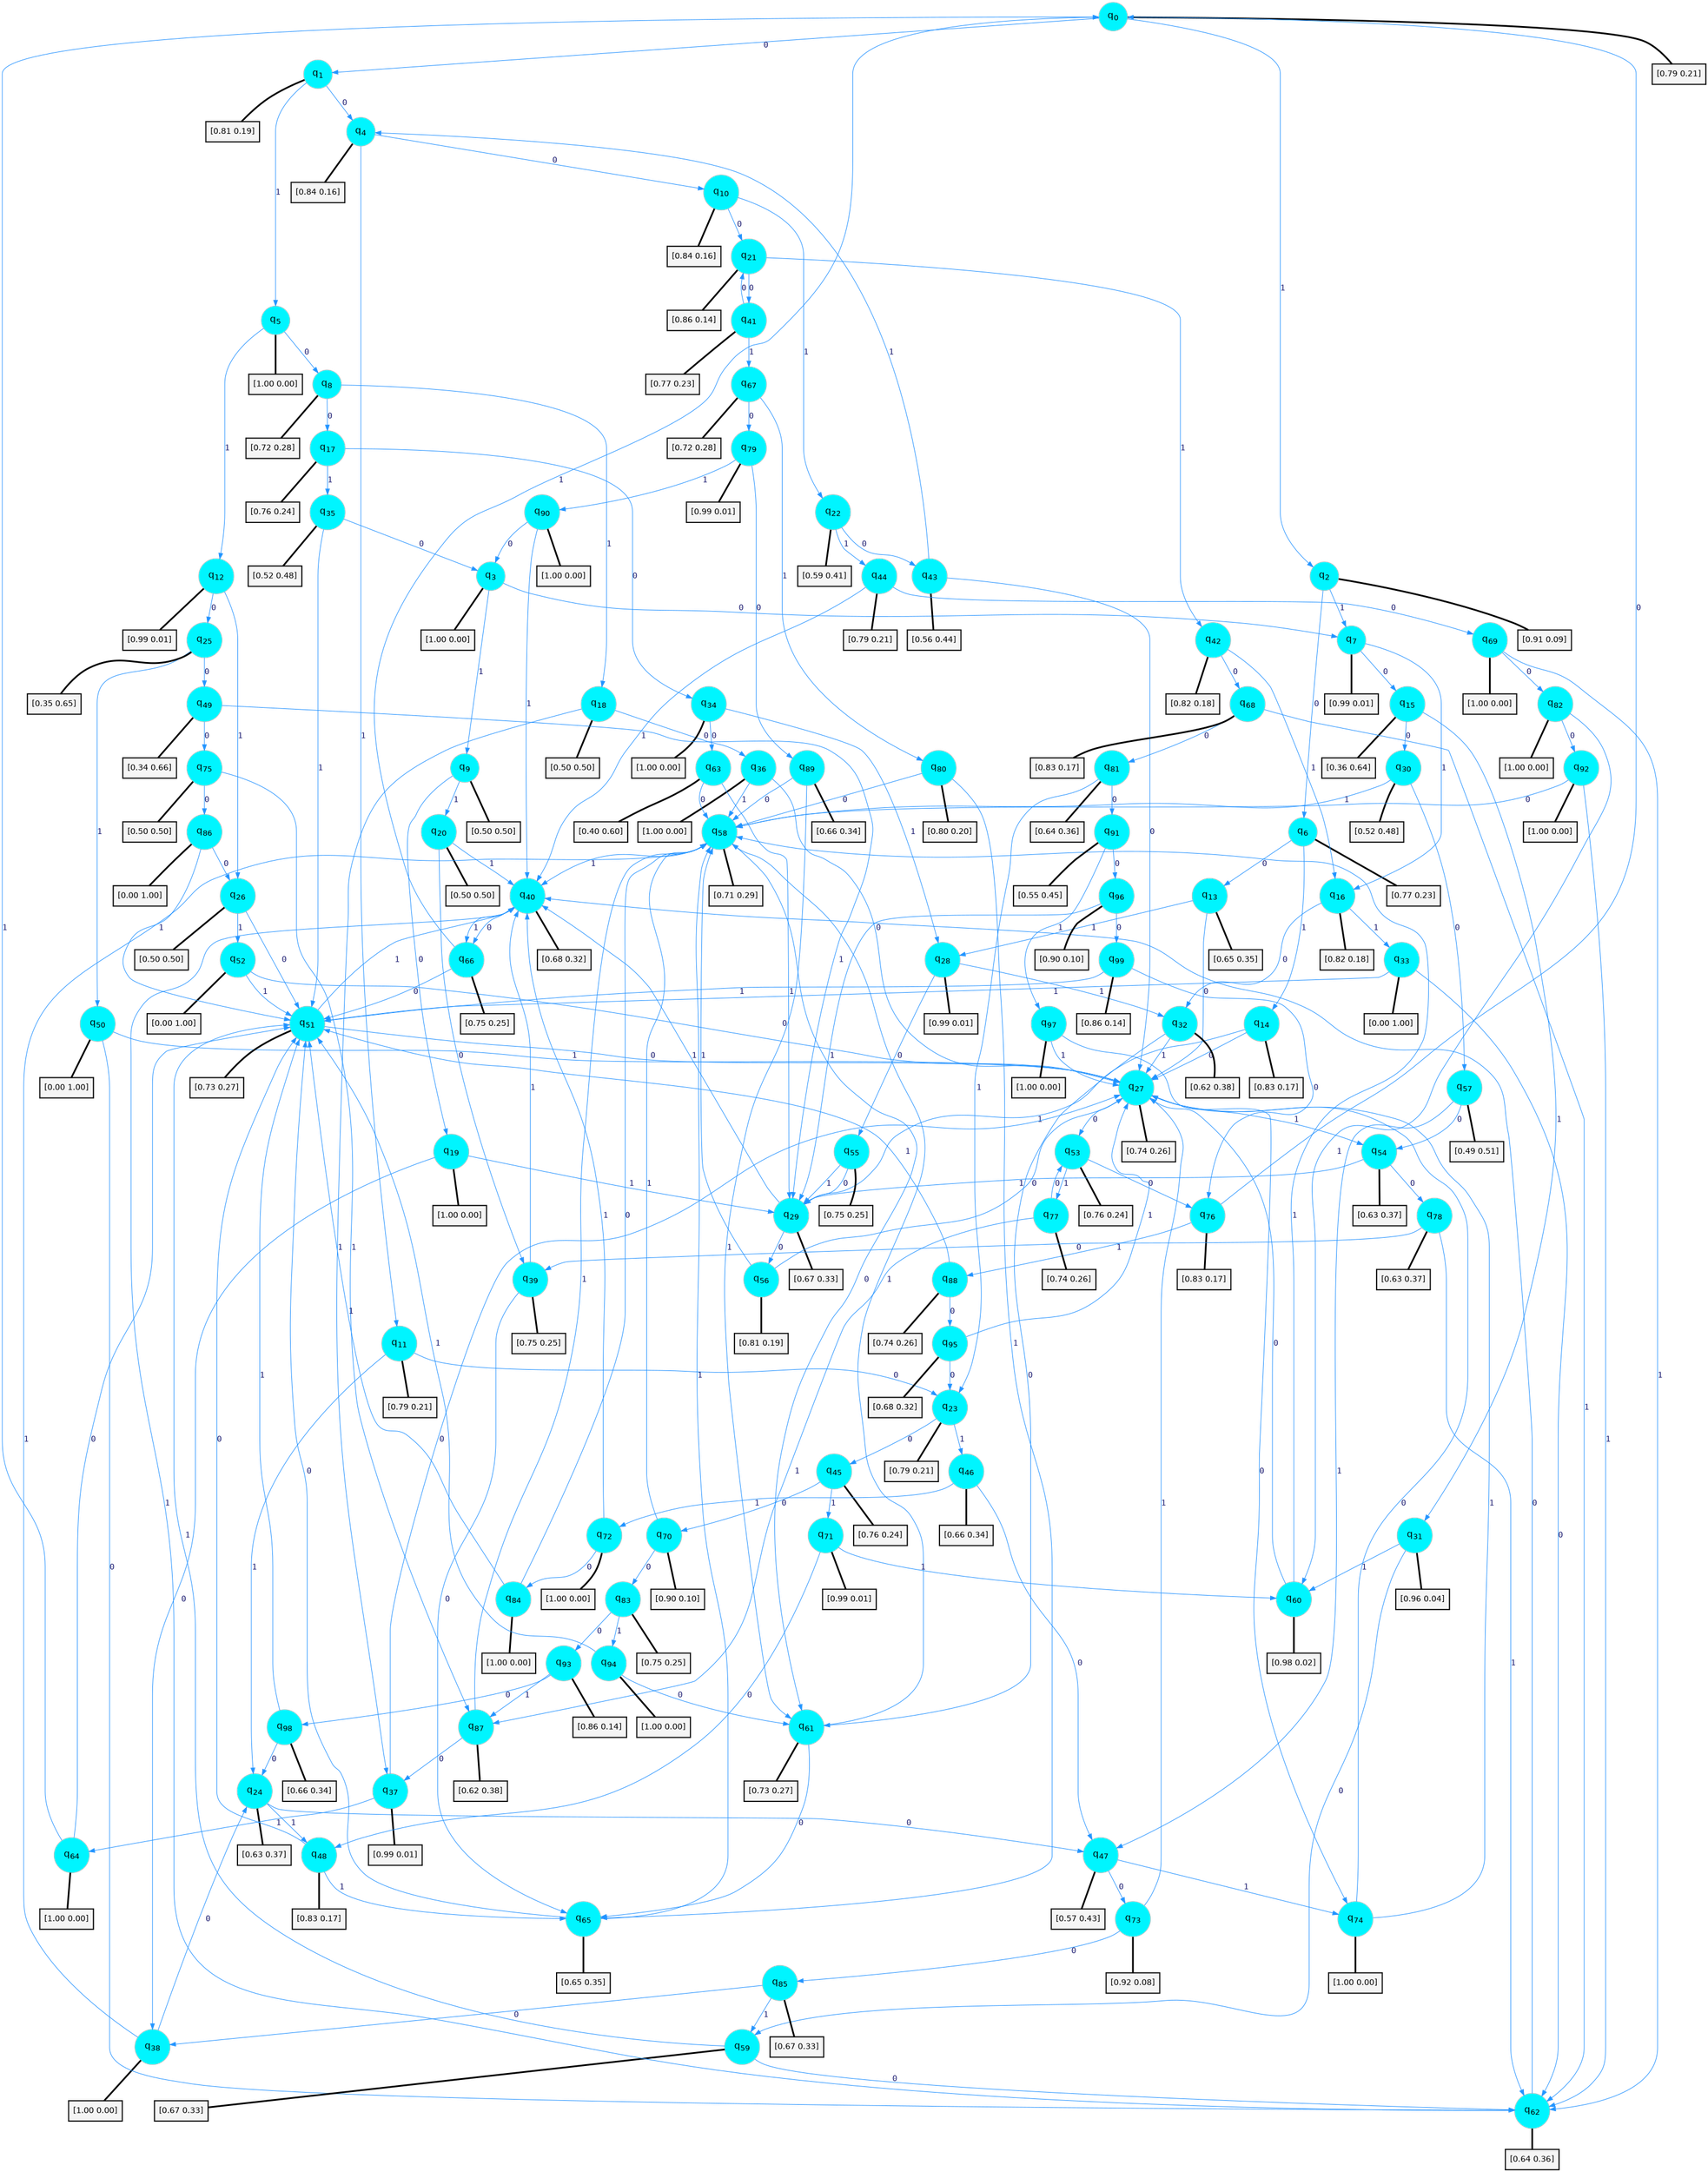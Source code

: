 digraph G {
graph [
bgcolor=transparent, dpi=300, rankdir=TD, size="40,25"];
node [
color=gray, fillcolor=turquoise1, fontcolor=black, fontname=Helvetica, fontsize=16, fontweight=bold, shape=circle, style=filled];
edge [
arrowsize=1, color=dodgerblue1, fontcolor=midnightblue, fontname=courier, fontweight=bold, penwidth=1, style=solid, weight=20];
0[label=<q<SUB>0</SUB>>];
1[label=<q<SUB>1</SUB>>];
2[label=<q<SUB>2</SUB>>];
3[label=<q<SUB>3</SUB>>];
4[label=<q<SUB>4</SUB>>];
5[label=<q<SUB>5</SUB>>];
6[label=<q<SUB>6</SUB>>];
7[label=<q<SUB>7</SUB>>];
8[label=<q<SUB>8</SUB>>];
9[label=<q<SUB>9</SUB>>];
10[label=<q<SUB>10</SUB>>];
11[label=<q<SUB>11</SUB>>];
12[label=<q<SUB>12</SUB>>];
13[label=<q<SUB>13</SUB>>];
14[label=<q<SUB>14</SUB>>];
15[label=<q<SUB>15</SUB>>];
16[label=<q<SUB>16</SUB>>];
17[label=<q<SUB>17</SUB>>];
18[label=<q<SUB>18</SUB>>];
19[label=<q<SUB>19</SUB>>];
20[label=<q<SUB>20</SUB>>];
21[label=<q<SUB>21</SUB>>];
22[label=<q<SUB>22</SUB>>];
23[label=<q<SUB>23</SUB>>];
24[label=<q<SUB>24</SUB>>];
25[label=<q<SUB>25</SUB>>];
26[label=<q<SUB>26</SUB>>];
27[label=<q<SUB>27</SUB>>];
28[label=<q<SUB>28</SUB>>];
29[label=<q<SUB>29</SUB>>];
30[label=<q<SUB>30</SUB>>];
31[label=<q<SUB>31</SUB>>];
32[label=<q<SUB>32</SUB>>];
33[label=<q<SUB>33</SUB>>];
34[label=<q<SUB>34</SUB>>];
35[label=<q<SUB>35</SUB>>];
36[label=<q<SUB>36</SUB>>];
37[label=<q<SUB>37</SUB>>];
38[label=<q<SUB>38</SUB>>];
39[label=<q<SUB>39</SUB>>];
40[label=<q<SUB>40</SUB>>];
41[label=<q<SUB>41</SUB>>];
42[label=<q<SUB>42</SUB>>];
43[label=<q<SUB>43</SUB>>];
44[label=<q<SUB>44</SUB>>];
45[label=<q<SUB>45</SUB>>];
46[label=<q<SUB>46</SUB>>];
47[label=<q<SUB>47</SUB>>];
48[label=<q<SUB>48</SUB>>];
49[label=<q<SUB>49</SUB>>];
50[label=<q<SUB>50</SUB>>];
51[label=<q<SUB>51</SUB>>];
52[label=<q<SUB>52</SUB>>];
53[label=<q<SUB>53</SUB>>];
54[label=<q<SUB>54</SUB>>];
55[label=<q<SUB>55</SUB>>];
56[label=<q<SUB>56</SUB>>];
57[label=<q<SUB>57</SUB>>];
58[label=<q<SUB>58</SUB>>];
59[label=<q<SUB>59</SUB>>];
60[label=<q<SUB>60</SUB>>];
61[label=<q<SUB>61</SUB>>];
62[label=<q<SUB>62</SUB>>];
63[label=<q<SUB>63</SUB>>];
64[label=<q<SUB>64</SUB>>];
65[label=<q<SUB>65</SUB>>];
66[label=<q<SUB>66</SUB>>];
67[label=<q<SUB>67</SUB>>];
68[label=<q<SUB>68</SUB>>];
69[label=<q<SUB>69</SUB>>];
70[label=<q<SUB>70</SUB>>];
71[label=<q<SUB>71</SUB>>];
72[label=<q<SUB>72</SUB>>];
73[label=<q<SUB>73</SUB>>];
74[label=<q<SUB>74</SUB>>];
75[label=<q<SUB>75</SUB>>];
76[label=<q<SUB>76</SUB>>];
77[label=<q<SUB>77</SUB>>];
78[label=<q<SUB>78</SUB>>];
79[label=<q<SUB>79</SUB>>];
80[label=<q<SUB>80</SUB>>];
81[label=<q<SUB>81</SUB>>];
82[label=<q<SUB>82</SUB>>];
83[label=<q<SUB>83</SUB>>];
84[label=<q<SUB>84</SUB>>];
85[label=<q<SUB>85</SUB>>];
86[label=<q<SUB>86</SUB>>];
87[label=<q<SUB>87</SUB>>];
88[label=<q<SUB>88</SUB>>];
89[label=<q<SUB>89</SUB>>];
90[label=<q<SUB>90</SUB>>];
91[label=<q<SUB>91</SUB>>];
92[label=<q<SUB>92</SUB>>];
93[label=<q<SUB>93</SUB>>];
94[label=<q<SUB>94</SUB>>];
95[label=<q<SUB>95</SUB>>];
96[label=<q<SUB>96</SUB>>];
97[label=<q<SUB>97</SUB>>];
98[label=<q<SUB>98</SUB>>];
99[label=<q<SUB>99</SUB>>];
100[label="[0.79 0.21]", shape=box,fontcolor=black, fontname=Helvetica, fontsize=14, penwidth=2, fillcolor=whitesmoke,color=black];
101[label="[0.81 0.19]", shape=box,fontcolor=black, fontname=Helvetica, fontsize=14, penwidth=2, fillcolor=whitesmoke,color=black];
102[label="[0.91 0.09]", shape=box,fontcolor=black, fontname=Helvetica, fontsize=14, penwidth=2, fillcolor=whitesmoke,color=black];
103[label="[1.00 0.00]", shape=box,fontcolor=black, fontname=Helvetica, fontsize=14, penwidth=2, fillcolor=whitesmoke,color=black];
104[label="[0.84 0.16]", shape=box,fontcolor=black, fontname=Helvetica, fontsize=14, penwidth=2, fillcolor=whitesmoke,color=black];
105[label="[1.00 0.00]", shape=box,fontcolor=black, fontname=Helvetica, fontsize=14, penwidth=2, fillcolor=whitesmoke,color=black];
106[label="[0.77 0.23]", shape=box,fontcolor=black, fontname=Helvetica, fontsize=14, penwidth=2, fillcolor=whitesmoke,color=black];
107[label="[0.99 0.01]", shape=box,fontcolor=black, fontname=Helvetica, fontsize=14, penwidth=2, fillcolor=whitesmoke,color=black];
108[label="[0.72 0.28]", shape=box,fontcolor=black, fontname=Helvetica, fontsize=14, penwidth=2, fillcolor=whitesmoke,color=black];
109[label="[0.50 0.50]", shape=box,fontcolor=black, fontname=Helvetica, fontsize=14, penwidth=2, fillcolor=whitesmoke,color=black];
110[label="[0.84 0.16]", shape=box,fontcolor=black, fontname=Helvetica, fontsize=14, penwidth=2, fillcolor=whitesmoke,color=black];
111[label="[0.79 0.21]", shape=box,fontcolor=black, fontname=Helvetica, fontsize=14, penwidth=2, fillcolor=whitesmoke,color=black];
112[label="[0.99 0.01]", shape=box,fontcolor=black, fontname=Helvetica, fontsize=14, penwidth=2, fillcolor=whitesmoke,color=black];
113[label="[0.65 0.35]", shape=box,fontcolor=black, fontname=Helvetica, fontsize=14, penwidth=2, fillcolor=whitesmoke,color=black];
114[label="[0.83 0.17]", shape=box,fontcolor=black, fontname=Helvetica, fontsize=14, penwidth=2, fillcolor=whitesmoke,color=black];
115[label="[0.36 0.64]", shape=box,fontcolor=black, fontname=Helvetica, fontsize=14, penwidth=2, fillcolor=whitesmoke,color=black];
116[label="[0.82 0.18]", shape=box,fontcolor=black, fontname=Helvetica, fontsize=14, penwidth=2, fillcolor=whitesmoke,color=black];
117[label="[0.76 0.24]", shape=box,fontcolor=black, fontname=Helvetica, fontsize=14, penwidth=2, fillcolor=whitesmoke,color=black];
118[label="[0.50 0.50]", shape=box,fontcolor=black, fontname=Helvetica, fontsize=14, penwidth=2, fillcolor=whitesmoke,color=black];
119[label="[1.00 0.00]", shape=box,fontcolor=black, fontname=Helvetica, fontsize=14, penwidth=2, fillcolor=whitesmoke,color=black];
120[label="[0.50 0.50]", shape=box,fontcolor=black, fontname=Helvetica, fontsize=14, penwidth=2, fillcolor=whitesmoke,color=black];
121[label="[0.86 0.14]", shape=box,fontcolor=black, fontname=Helvetica, fontsize=14, penwidth=2, fillcolor=whitesmoke,color=black];
122[label="[0.59 0.41]", shape=box,fontcolor=black, fontname=Helvetica, fontsize=14, penwidth=2, fillcolor=whitesmoke,color=black];
123[label="[0.79 0.21]", shape=box,fontcolor=black, fontname=Helvetica, fontsize=14, penwidth=2, fillcolor=whitesmoke,color=black];
124[label="[0.63 0.37]", shape=box,fontcolor=black, fontname=Helvetica, fontsize=14, penwidth=2, fillcolor=whitesmoke,color=black];
125[label="[0.35 0.65]", shape=box,fontcolor=black, fontname=Helvetica, fontsize=14, penwidth=2, fillcolor=whitesmoke,color=black];
126[label="[0.50 0.50]", shape=box,fontcolor=black, fontname=Helvetica, fontsize=14, penwidth=2, fillcolor=whitesmoke,color=black];
127[label="[0.74 0.26]", shape=box,fontcolor=black, fontname=Helvetica, fontsize=14, penwidth=2, fillcolor=whitesmoke,color=black];
128[label="[0.99 0.01]", shape=box,fontcolor=black, fontname=Helvetica, fontsize=14, penwidth=2, fillcolor=whitesmoke,color=black];
129[label="[0.67 0.33]", shape=box,fontcolor=black, fontname=Helvetica, fontsize=14, penwidth=2, fillcolor=whitesmoke,color=black];
130[label="[0.52 0.48]", shape=box,fontcolor=black, fontname=Helvetica, fontsize=14, penwidth=2, fillcolor=whitesmoke,color=black];
131[label="[0.96 0.04]", shape=box,fontcolor=black, fontname=Helvetica, fontsize=14, penwidth=2, fillcolor=whitesmoke,color=black];
132[label="[0.62 0.38]", shape=box,fontcolor=black, fontname=Helvetica, fontsize=14, penwidth=2, fillcolor=whitesmoke,color=black];
133[label="[0.00 1.00]", shape=box,fontcolor=black, fontname=Helvetica, fontsize=14, penwidth=2, fillcolor=whitesmoke,color=black];
134[label="[1.00 0.00]", shape=box,fontcolor=black, fontname=Helvetica, fontsize=14, penwidth=2, fillcolor=whitesmoke,color=black];
135[label="[0.52 0.48]", shape=box,fontcolor=black, fontname=Helvetica, fontsize=14, penwidth=2, fillcolor=whitesmoke,color=black];
136[label="[1.00 0.00]", shape=box,fontcolor=black, fontname=Helvetica, fontsize=14, penwidth=2, fillcolor=whitesmoke,color=black];
137[label="[0.99 0.01]", shape=box,fontcolor=black, fontname=Helvetica, fontsize=14, penwidth=2, fillcolor=whitesmoke,color=black];
138[label="[1.00 0.00]", shape=box,fontcolor=black, fontname=Helvetica, fontsize=14, penwidth=2, fillcolor=whitesmoke,color=black];
139[label="[0.75 0.25]", shape=box,fontcolor=black, fontname=Helvetica, fontsize=14, penwidth=2, fillcolor=whitesmoke,color=black];
140[label="[0.68 0.32]", shape=box,fontcolor=black, fontname=Helvetica, fontsize=14, penwidth=2, fillcolor=whitesmoke,color=black];
141[label="[0.77 0.23]", shape=box,fontcolor=black, fontname=Helvetica, fontsize=14, penwidth=2, fillcolor=whitesmoke,color=black];
142[label="[0.82 0.18]", shape=box,fontcolor=black, fontname=Helvetica, fontsize=14, penwidth=2, fillcolor=whitesmoke,color=black];
143[label="[0.56 0.44]", shape=box,fontcolor=black, fontname=Helvetica, fontsize=14, penwidth=2, fillcolor=whitesmoke,color=black];
144[label="[0.79 0.21]", shape=box,fontcolor=black, fontname=Helvetica, fontsize=14, penwidth=2, fillcolor=whitesmoke,color=black];
145[label="[0.76 0.24]", shape=box,fontcolor=black, fontname=Helvetica, fontsize=14, penwidth=2, fillcolor=whitesmoke,color=black];
146[label="[0.66 0.34]", shape=box,fontcolor=black, fontname=Helvetica, fontsize=14, penwidth=2, fillcolor=whitesmoke,color=black];
147[label="[0.57 0.43]", shape=box,fontcolor=black, fontname=Helvetica, fontsize=14, penwidth=2, fillcolor=whitesmoke,color=black];
148[label="[0.83 0.17]", shape=box,fontcolor=black, fontname=Helvetica, fontsize=14, penwidth=2, fillcolor=whitesmoke,color=black];
149[label="[0.34 0.66]", shape=box,fontcolor=black, fontname=Helvetica, fontsize=14, penwidth=2, fillcolor=whitesmoke,color=black];
150[label="[0.00 1.00]", shape=box,fontcolor=black, fontname=Helvetica, fontsize=14, penwidth=2, fillcolor=whitesmoke,color=black];
151[label="[0.73 0.27]", shape=box,fontcolor=black, fontname=Helvetica, fontsize=14, penwidth=2, fillcolor=whitesmoke,color=black];
152[label="[0.00 1.00]", shape=box,fontcolor=black, fontname=Helvetica, fontsize=14, penwidth=2, fillcolor=whitesmoke,color=black];
153[label="[0.76 0.24]", shape=box,fontcolor=black, fontname=Helvetica, fontsize=14, penwidth=2, fillcolor=whitesmoke,color=black];
154[label="[0.63 0.37]", shape=box,fontcolor=black, fontname=Helvetica, fontsize=14, penwidth=2, fillcolor=whitesmoke,color=black];
155[label="[0.75 0.25]", shape=box,fontcolor=black, fontname=Helvetica, fontsize=14, penwidth=2, fillcolor=whitesmoke,color=black];
156[label="[0.81 0.19]", shape=box,fontcolor=black, fontname=Helvetica, fontsize=14, penwidth=2, fillcolor=whitesmoke,color=black];
157[label="[0.49 0.51]", shape=box,fontcolor=black, fontname=Helvetica, fontsize=14, penwidth=2, fillcolor=whitesmoke,color=black];
158[label="[0.71 0.29]", shape=box,fontcolor=black, fontname=Helvetica, fontsize=14, penwidth=2, fillcolor=whitesmoke,color=black];
159[label="[0.67 0.33]", shape=box,fontcolor=black, fontname=Helvetica, fontsize=14, penwidth=2, fillcolor=whitesmoke,color=black];
160[label="[0.98 0.02]", shape=box,fontcolor=black, fontname=Helvetica, fontsize=14, penwidth=2, fillcolor=whitesmoke,color=black];
161[label="[0.73 0.27]", shape=box,fontcolor=black, fontname=Helvetica, fontsize=14, penwidth=2, fillcolor=whitesmoke,color=black];
162[label="[0.64 0.36]", shape=box,fontcolor=black, fontname=Helvetica, fontsize=14, penwidth=2, fillcolor=whitesmoke,color=black];
163[label="[0.40 0.60]", shape=box,fontcolor=black, fontname=Helvetica, fontsize=14, penwidth=2, fillcolor=whitesmoke,color=black];
164[label="[1.00 0.00]", shape=box,fontcolor=black, fontname=Helvetica, fontsize=14, penwidth=2, fillcolor=whitesmoke,color=black];
165[label="[0.65 0.35]", shape=box,fontcolor=black, fontname=Helvetica, fontsize=14, penwidth=2, fillcolor=whitesmoke,color=black];
166[label="[0.75 0.25]", shape=box,fontcolor=black, fontname=Helvetica, fontsize=14, penwidth=2, fillcolor=whitesmoke,color=black];
167[label="[0.72 0.28]", shape=box,fontcolor=black, fontname=Helvetica, fontsize=14, penwidth=2, fillcolor=whitesmoke,color=black];
168[label="[0.83 0.17]", shape=box,fontcolor=black, fontname=Helvetica, fontsize=14, penwidth=2, fillcolor=whitesmoke,color=black];
169[label="[1.00 0.00]", shape=box,fontcolor=black, fontname=Helvetica, fontsize=14, penwidth=2, fillcolor=whitesmoke,color=black];
170[label="[0.90 0.10]", shape=box,fontcolor=black, fontname=Helvetica, fontsize=14, penwidth=2, fillcolor=whitesmoke,color=black];
171[label="[0.99 0.01]", shape=box,fontcolor=black, fontname=Helvetica, fontsize=14, penwidth=2, fillcolor=whitesmoke,color=black];
172[label="[1.00 0.00]", shape=box,fontcolor=black, fontname=Helvetica, fontsize=14, penwidth=2, fillcolor=whitesmoke,color=black];
173[label="[0.92 0.08]", shape=box,fontcolor=black, fontname=Helvetica, fontsize=14, penwidth=2, fillcolor=whitesmoke,color=black];
174[label="[1.00 0.00]", shape=box,fontcolor=black, fontname=Helvetica, fontsize=14, penwidth=2, fillcolor=whitesmoke,color=black];
175[label="[0.50 0.50]", shape=box,fontcolor=black, fontname=Helvetica, fontsize=14, penwidth=2, fillcolor=whitesmoke,color=black];
176[label="[0.83 0.17]", shape=box,fontcolor=black, fontname=Helvetica, fontsize=14, penwidth=2, fillcolor=whitesmoke,color=black];
177[label="[0.74 0.26]", shape=box,fontcolor=black, fontname=Helvetica, fontsize=14, penwidth=2, fillcolor=whitesmoke,color=black];
178[label="[0.63 0.37]", shape=box,fontcolor=black, fontname=Helvetica, fontsize=14, penwidth=2, fillcolor=whitesmoke,color=black];
179[label="[0.99 0.01]", shape=box,fontcolor=black, fontname=Helvetica, fontsize=14, penwidth=2, fillcolor=whitesmoke,color=black];
180[label="[0.80 0.20]", shape=box,fontcolor=black, fontname=Helvetica, fontsize=14, penwidth=2, fillcolor=whitesmoke,color=black];
181[label="[0.64 0.36]", shape=box,fontcolor=black, fontname=Helvetica, fontsize=14, penwidth=2, fillcolor=whitesmoke,color=black];
182[label="[1.00 0.00]", shape=box,fontcolor=black, fontname=Helvetica, fontsize=14, penwidth=2, fillcolor=whitesmoke,color=black];
183[label="[0.75 0.25]", shape=box,fontcolor=black, fontname=Helvetica, fontsize=14, penwidth=2, fillcolor=whitesmoke,color=black];
184[label="[1.00 0.00]", shape=box,fontcolor=black, fontname=Helvetica, fontsize=14, penwidth=2, fillcolor=whitesmoke,color=black];
185[label="[0.67 0.33]", shape=box,fontcolor=black, fontname=Helvetica, fontsize=14, penwidth=2, fillcolor=whitesmoke,color=black];
186[label="[0.00 1.00]", shape=box,fontcolor=black, fontname=Helvetica, fontsize=14, penwidth=2, fillcolor=whitesmoke,color=black];
187[label="[0.62 0.38]", shape=box,fontcolor=black, fontname=Helvetica, fontsize=14, penwidth=2, fillcolor=whitesmoke,color=black];
188[label="[0.74 0.26]", shape=box,fontcolor=black, fontname=Helvetica, fontsize=14, penwidth=2, fillcolor=whitesmoke,color=black];
189[label="[0.66 0.34]", shape=box,fontcolor=black, fontname=Helvetica, fontsize=14, penwidth=2, fillcolor=whitesmoke,color=black];
190[label="[1.00 0.00]", shape=box,fontcolor=black, fontname=Helvetica, fontsize=14, penwidth=2, fillcolor=whitesmoke,color=black];
191[label="[0.55 0.45]", shape=box,fontcolor=black, fontname=Helvetica, fontsize=14, penwidth=2, fillcolor=whitesmoke,color=black];
192[label="[1.00 0.00]", shape=box,fontcolor=black, fontname=Helvetica, fontsize=14, penwidth=2, fillcolor=whitesmoke,color=black];
193[label="[0.86 0.14]", shape=box,fontcolor=black, fontname=Helvetica, fontsize=14, penwidth=2, fillcolor=whitesmoke,color=black];
194[label="[1.00 0.00]", shape=box,fontcolor=black, fontname=Helvetica, fontsize=14, penwidth=2, fillcolor=whitesmoke,color=black];
195[label="[0.68 0.32]", shape=box,fontcolor=black, fontname=Helvetica, fontsize=14, penwidth=2, fillcolor=whitesmoke,color=black];
196[label="[0.90 0.10]", shape=box,fontcolor=black, fontname=Helvetica, fontsize=14, penwidth=2, fillcolor=whitesmoke,color=black];
197[label="[1.00 0.00]", shape=box,fontcolor=black, fontname=Helvetica, fontsize=14, penwidth=2, fillcolor=whitesmoke,color=black];
198[label="[0.66 0.34]", shape=box,fontcolor=black, fontname=Helvetica, fontsize=14, penwidth=2, fillcolor=whitesmoke,color=black];
199[label="[0.86 0.14]", shape=box,fontcolor=black, fontname=Helvetica, fontsize=14, penwidth=2, fillcolor=whitesmoke,color=black];
0->1 [label=0];
0->2 [label=1];
0->100 [arrowhead=none, penwidth=3,color=black];
1->4 [label=0];
1->5 [label=1];
1->101 [arrowhead=none, penwidth=3,color=black];
2->6 [label=0];
2->7 [label=1];
2->102 [arrowhead=none, penwidth=3,color=black];
3->7 [label=0];
3->9 [label=1];
3->103 [arrowhead=none, penwidth=3,color=black];
4->10 [label=0];
4->11 [label=1];
4->104 [arrowhead=none, penwidth=3,color=black];
5->8 [label=0];
5->12 [label=1];
5->105 [arrowhead=none, penwidth=3,color=black];
6->13 [label=0];
6->14 [label=1];
6->106 [arrowhead=none, penwidth=3,color=black];
7->15 [label=0];
7->16 [label=1];
7->107 [arrowhead=none, penwidth=3,color=black];
8->17 [label=0];
8->18 [label=1];
8->108 [arrowhead=none, penwidth=3,color=black];
9->19 [label=0];
9->20 [label=1];
9->109 [arrowhead=none, penwidth=3,color=black];
10->21 [label=0];
10->22 [label=1];
10->110 [arrowhead=none, penwidth=3,color=black];
11->23 [label=0];
11->24 [label=1];
11->111 [arrowhead=none, penwidth=3,color=black];
12->25 [label=0];
12->26 [label=1];
12->112 [arrowhead=none, penwidth=3,color=black];
13->27 [label=0];
13->28 [label=1];
13->113 [arrowhead=none, penwidth=3,color=black];
14->27 [label=0];
14->29 [label=1];
14->114 [arrowhead=none, penwidth=3,color=black];
15->30 [label=0];
15->31 [label=1];
15->115 [arrowhead=none, penwidth=3,color=black];
16->32 [label=0];
16->33 [label=1];
16->116 [arrowhead=none, penwidth=3,color=black];
17->34 [label=0];
17->35 [label=1];
17->117 [arrowhead=none, penwidth=3,color=black];
18->36 [label=0];
18->37 [label=1];
18->118 [arrowhead=none, penwidth=3,color=black];
19->38 [label=0];
19->29 [label=1];
19->119 [arrowhead=none, penwidth=3,color=black];
20->39 [label=0];
20->40 [label=1];
20->120 [arrowhead=none, penwidth=3,color=black];
21->41 [label=0];
21->42 [label=1];
21->121 [arrowhead=none, penwidth=3,color=black];
22->43 [label=0];
22->44 [label=1];
22->122 [arrowhead=none, penwidth=3,color=black];
23->45 [label=0];
23->46 [label=1];
23->123 [arrowhead=none, penwidth=3,color=black];
24->47 [label=0];
24->48 [label=1];
24->124 [arrowhead=none, penwidth=3,color=black];
25->49 [label=0];
25->50 [label=1];
25->125 [arrowhead=none, penwidth=3,color=black];
26->51 [label=0];
26->52 [label=1];
26->126 [arrowhead=none, penwidth=3,color=black];
27->53 [label=0];
27->54 [label=1];
27->127 [arrowhead=none, penwidth=3,color=black];
28->55 [label=0];
28->32 [label=1];
28->128 [arrowhead=none, penwidth=3,color=black];
29->56 [label=0];
29->40 [label=1];
29->129 [arrowhead=none, penwidth=3,color=black];
30->57 [label=0];
30->58 [label=1];
30->130 [arrowhead=none, penwidth=3,color=black];
31->59 [label=0];
31->60 [label=1];
31->131 [arrowhead=none, penwidth=3,color=black];
32->61 [label=0];
32->27 [label=1];
32->132 [arrowhead=none, penwidth=3,color=black];
33->62 [label=0];
33->51 [label=1];
33->133 [arrowhead=none, penwidth=3,color=black];
34->63 [label=0];
34->28 [label=1];
34->134 [arrowhead=none, penwidth=3,color=black];
35->3 [label=0];
35->51 [label=1];
35->135 [arrowhead=none, penwidth=3,color=black];
36->27 [label=0];
36->58 [label=1];
36->136 [arrowhead=none, penwidth=3,color=black];
37->27 [label=0];
37->64 [label=1];
37->137 [arrowhead=none, penwidth=3,color=black];
38->24 [label=0];
38->58 [label=1];
38->138 [arrowhead=none, penwidth=3,color=black];
39->65 [label=0];
39->40 [label=1];
39->139 [arrowhead=none, penwidth=3,color=black];
40->66 [label=0];
40->66 [label=1];
40->140 [arrowhead=none, penwidth=3,color=black];
41->21 [label=0];
41->67 [label=1];
41->141 [arrowhead=none, penwidth=3,color=black];
42->68 [label=0];
42->16 [label=1];
42->142 [arrowhead=none, penwidth=3,color=black];
43->27 [label=0];
43->4 [label=1];
43->143 [arrowhead=none, penwidth=3,color=black];
44->69 [label=0];
44->40 [label=1];
44->144 [arrowhead=none, penwidth=3,color=black];
45->70 [label=0];
45->71 [label=1];
45->145 [arrowhead=none, penwidth=3,color=black];
46->47 [label=0];
46->72 [label=1];
46->146 [arrowhead=none, penwidth=3,color=black];
47->73 [label=0];
47->74 [label=1];
47->147 [arrowhead=none, penwidth=3,color=black];
48->51 [label=0];
48->65 [label=1];
48->148 [arrowhead=none, penwidth=3,color=black];
49->75 [label=0];
49->29 [label=1];
49->149 [arrowhead=none, penwidth=3,color=black];
50->62 [label=0];
50->27 [label=1];
50->150 [arrowhead=none, penwidth=3,color=black];
51->27 [label=0];
51->40 [label=1];
51->151 [arrowhead=none, penwidth=3,color=black];
52->27 [label=0];
52->51 [label=1];
52->152 [arrowhead=none, penwidth=3,color=black];
53->76 [label=0];
53->77 [label=1];
53->153 [arrowhead=none, penwidth=3,color=black];
54->78 [label=0];
54->29 [label=1];
54->154 [arrowhead=none, penwidth=3,color=black];
55->29 [label=0];
55->29 [label=1];
55->155 [arrowhead=none, penwidth=3,color=black];
56->27 [label=0];
56->58 [label=1];
56->156 [arrowhead=none, penwidth=3,color=black];
57->54 [label=0];
57->47 [label=1];
57->157 [arrowhead=none, penwidth=3,color=black];
58->61 [label=0];
58->40 [label=1];
58->158 [arrowhead=none, penwidth=3,color=black];
59->62 [label=0];
59->51 [label=1];
59->159 [arrowhead=none, penwidth=3,color=black];
60->27 [label=0];
60->58 [label=1];
60->160 [arrowhead=none, penwidth=3,color=black];
61->65 [label=0];
61->58 [label=1];
61->161 [arrowhead=none, penwidth=3,color=black];
62->40 [label=0];
62->40 [label=1];
62->162 [arrowhead=none, penwidth=3,color=black];
63->58 [label=0];
63->29 [label=1];
63->163 [arrowhead=none, penwidth=3,color=black];
64->51 [label=0];
64->0 [label=1];
64->164 [arrowhead=none, penwidth=3,color=black];
65->51 [label=0];
65->58 [label=1];
65->165 [arrowhead=none, penwidth=3,color=black];
66->51 [label=0];
66->0 [label=1];
66->166 [arrowhead=none, penwidth=3,color=black];
67->79 [label=0];
67->80 [label=1];
67->167 [arrowhead=none, penwidth=3,color=black];
68->81 [label=0];
68->62 [label=1];
68->168 [arrowhead=none, penwidth=3,color=black];
69->82 [label=0];
69->62 [label=1];
69->169 [arrowhead=none, penwidth=3,color=black];
70->83 [label=0];
70->58 [label=1];
70->170 [arrowhead=none, penwidth=3,color=black];
71->48 [label=0];
71->60 [label=1];
71->171 [arrowhead=none, penwidth=3,color=black];
72->84 [label=0];
72->40 [label=1];
72->172 [arrowhead=none, penwidth=3,color=black];
73->85 [label=0];
73->27 [label=1];
73->173 [arrowhead=none, penwidth=3,color=black];
74->27 [label=0];
74->27 [label=1];
74->174 [arrowhead=none, penwidth=3,color=black];
75->86 [label=0];
75->87 [label=1];
75->175 [arrowhead=none, penwidth=3,color=black];
76->0 [label=0];
76->88 [label=1];
76->176 [arrowhead=none, penwidth=3,color=black];
77->53 [label=0];
77->87 [label=1];
77->177 [arrowhead=none, penwidth=3,color=black];
78->39 [label=0];
78->62 [label=1];
78->178 [arrowhead=none, penwidth=3,color=black];
79->89 [label=0];
79->90 [label=1];
79->179 [arrowhead=none, penwidth=3,color=black];
80->58 [label=0];
80->65 [label=1];
80->180 [arrowhead=none, penwidth=3,color=black];
81->91 [label=0];
81->23 [label=1];
81->181 [arrowhead=none, penwidth=3,color=black];
82->92 [label=0];
82->60 [label=1];
82->182 [arrowhead=none, penwidth=3,color=black];
83->93 [label=0];
83->94 [label=1];
83->183 [arrowhead=none, penwidth=3,color=black];
84->58 [label=0];
84->51 [label=1];
84->184 [arrowhead=none, penwidth=3,color=black];
85->38 [label=0];
85->59 [label=1];
85->185 [arrowhead=none, penwidth=3,color=black];
86->26 [label=0];
86->51 [label=1];
86->186 [arrowhead=none, penwidth=3,color=black];
87->37 [label=0];
87->58 [label=1];
87->187 [arrowhead=none, penwidth=3,color=black];
88->95 [label=0];
88->51 [label=1];
88->188 [arrowhead=none, penwidth=3,color=black];
89->58 [label=0];
89->61 [label=1];
89->189 [arrowhead=none, penwidth=3,color=black];
90->3 [label=0];
90->40 [label=1];
90->190 [arrowhead=none, penwidth=3,color=black];
91->96 [label=0];
91->97 [label=1];
91->191 [arrowhead=none, penwidth=3,color=black];
92->58 [label=0];
92->62 [label=1];
92->192 [arrowhead=none, penwidth=3,color=black];
93->98 [label=0];
93->87 [label=1];
93->193 [arrowhead=none, penwidth=3,color=black];
94->61 [label=0];
94->51 [label=1];
94->194 [arrowhead=none, penwidth=3,color=black];
95->23 [label=0];
95->27 [label=1];
95->195 [arrowhead=none, penwidth=3,color=black];
96->99 [label=0];
96->29 [label=1];
96->196 [arrowhead=none, penwidth=3,color=black];
97->74 [label=0];
97->27 [label=1];
97->197 [arrowhead=none, penwidth=3,color=black];
98->24 [label=0];
98->51 [label=1];
98->198 [arrowhead=none, penwidth=3,color=black];
99->76 [label=0];
99->51 [label=1];
99->199 [arrowhead=none, penwidth=3,color=black];
}
